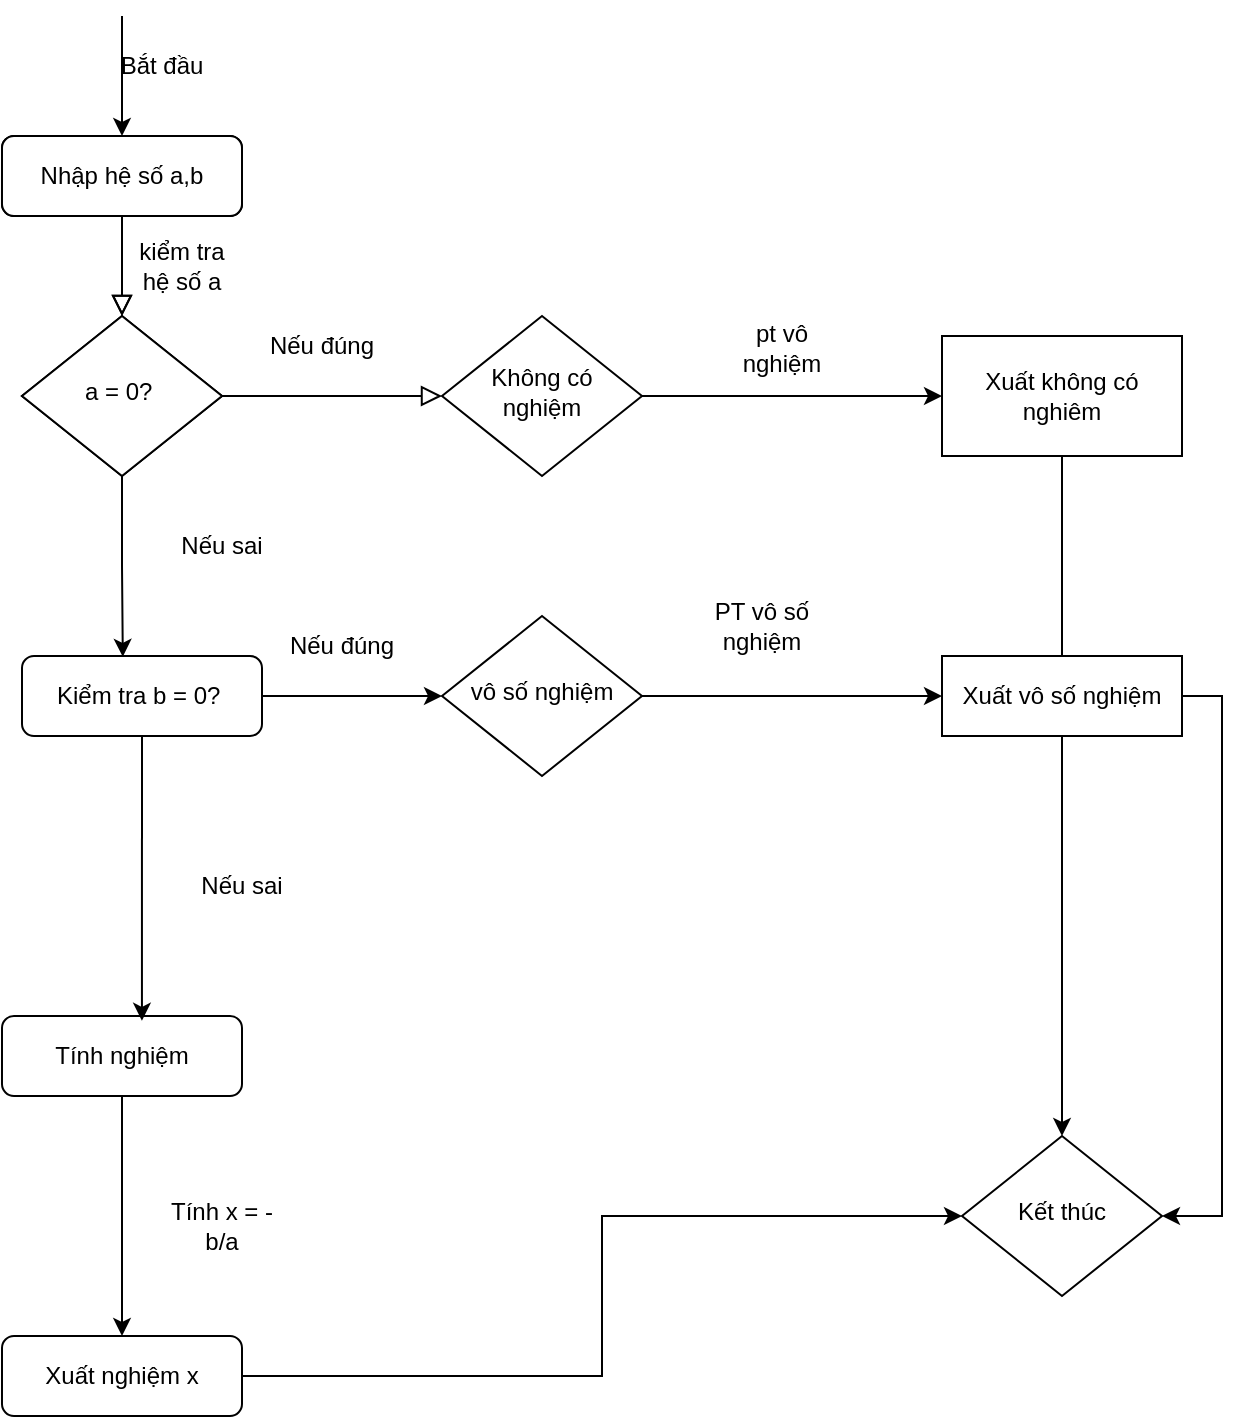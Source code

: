 <mxfile version="25.0.3">
  <diagram id="C5RBs43oDa-KdzZeNtuy" name="Page-1">
    <mxGraphModel dx="1389" dy="753" grid="1" gridSize="10" guides="1" tooltips="1" connect="1" arrows="1" fold="1" page="1" pageScale="1" pageWidth="827" pageHeight="1169" math="0" shadow="0">
      <root>
        <mxCell id="WIyWlLk6GJQsqaUBKTNV-0" />
        <mxCell id="WIyWlLk6GJQsqaUBKTNV-1" parent="WIyWlLk6GJQsqaUBKTNV-0" />
        <mxCell id="TFiSwlxjFcwlnJJBceog-0" value="" style="rounded=0;html=1;jettySize=auto;orthogonalLoop=1;fontSize=11;endArrow=block;endFill=0;endSize=8;strokeWidth=1;shadow=0;labelBackgroundColor=none;edgeStyle=orthogonalEdgeStyle;" parent="WIyWlLk6GJQsqaUBKTNV-1" source="TFiSwlxjFcwlnJJBceog-1" target="TFiSwlxjFcwlnJJBceog-2" edge="1">
          <mxGeometry relative="1" as="geometry" />
        </mxCell>
        <mxCell id="TFiSwlxjFcwlnJJBceog-1" value="Lamp doesn&#39;t work" style="rounded=1;whiteSpace=wrap;html=1;fontSize=12;glass=0;strokeWidth=1;shadow=0;" parent="WIyWlLk6GJQsqaUBKTNV-1" vertex="1">
          <mxGeometry x="160" y="80" width="120" height="40" as="geometry" />
        </mxCell>
        <mxCell id="TFiSwlxjFcwlnJJBceog-2" value="Lamp&lt;br&gt;plugged in?" style="rhombus;whiteSpace=wrap;html=1;shadow=0;fontFamily=Helvetica;fontSize=12;align=center;strokeWidth=1;spacing=6;spacingTop=-4;" parent="WIyWlLk6GJQsqaUBKTNV-1" vertex="1">
          <mxGeometry x="170" y="170" width="100" height="80" as="geometry" />
        </mxCell>
        <mxCell id="TFiSwlxjFcwlnJJBceog-4" style="edgeStyle=orthogonalEdgeStyle;rounded=0;orthogonalLoop=1;jettySize=auto;html=1;exitX=0.5;exitY=1;exitDx=0;exitDy=0;" parent="WIyWlLk6GJQsqaUBKTNV-1" source="TFiSwlxjFcwlnJJBceog-5" target="TFiSwlxjFcwlnJJBceog-29" edge="1">
          <mxGeometry relative="1" as="geometry" />
        </mxCell>
        <mxCell id="TFiSwlxjFcwlnJJBceog-5" value="Tính nghiệm" style="rounded=1;whiteSpace=wrap;html=1;fontSize=12;glass=0;strokeWidth=1;shadow=0;" parent="WIyWlLk6GJQsqaUBKTNV-1" vertex="1">
          <mxGeometry x="160" y="520" width="120" height="40" as="geometry" />
        </mxCell>
        <mxCell id="TFiSwlxjFcwlnJJBceog-6" value="" style="rounded=0;html=1;jettySize=auto;orthogonalLoop=1;fontSize=11;endArrow=block;endFill=0;endSize=8;strokeWidth=1;shadow=0;labelBackgroundColor=none;edgeStyle=orthogonalEdgeStyle;" parent="WIyWlLk6GJQsqaUBKTNV-1" source="TFiSwlxjFcwlnJJBceog-7" target="TFiSwlxjFcwlnJJBceog-9" edge="1">
          <mxGeometry relative="1" as="geometry" />
        </mxCell>
        <mxCell id="TFiSwlxjFcwlnJJBceog-7" value="Nhập hệ số a,b" style="rounded=1;whiteSpace=wrap;html=1;fontSize=12;glass=0;strokeWidth=1;shadow=0;" parent="WIyWlLk6GJQsqaUBKTNV-1" vertex="1">
          <mxGeometry x="160" y="80" width="120" height="40" as="geometry" />
        </mxCell>
        <mxCell id="TFiSwlxjFcwlnJJBceog-8" value="" style="rounded=0;html=1;jettySize=auto;orthogonalLoop=1;fontSize=11;endArrow=block;endFill=0;endSize=8;strokeWidth=1;shadow=0;labelBackgroundColor=none;edgeStyle=orthogonalEdgeStyle;" parent="WIyWlLk6GJQsqaUBKTNV-1" source="TFiSwlxjFcwlnJJBceog-9" target="TFiSwlxjFcwlnJJBceog-11" edge="1">
          <mxGeometry y="20" relative="1" as="geometry">
            <mxPoint as="offset" />
          </mxGeometry>
        </mxCell>
        <mxCell id="TFiSwlxjFcwlnJJBceog-9" value="a = 0?&amp;nbsp;" style="rhombus;whiteSpace=wrap;html=1;shadow=0;fontFamily=Helvetica;fontSize=12;align=center;strokeWidth=1;spacing=6;spacingTop=-4;" parent="WIyWlLk6GJQsqaUBKTNV-1" vertex="1">
          <mxGeometry x="170" y="170" width="100" height="80" as="geometry" />
        </mxCell>
        <mxCell id="TFiSwlxjFcwlnJJBceog-10" style="edgeStyle=orthogonalEdgeStyle;rounded=0;orthogonalLoop=1;jettySize=auto;html=1;exitX=1;exitY=0.5;exitDx=0;exitDy=0;entryX=0;entryY=0.5;entryDx=0;entryDy=0;" parent="WIyWlLk6GJQsqaUBKTNV-1" source="TFiSwlxjFcwlnJJBceog-11" target="fpbIQytCtxavnKpRvlfU-2" edge="1">
          <mxGeometry relative="1" as="geometry">
            <mxPoint x="670" y="430" as="targetPoint" />
          </mxGeometry>
        </mxCell>
        <mxCell id="TFiSwlxjFcwlnJJBceog-11" value="Không có nghiệm" style="rhombus;whiteSpace=wrap;html=1;shadow=0;fontFamily=Helvetica;fontSize=12;align=center;strokeWidth=1;spacing=6;spacingTop=-4;" parent="WIyWlLk6GJQsqaUBKTNV-1" vertex="1">
          <mxGeometry x="380" y="170" width="100" height="80" as="geometry" />
        </mxCell>
        <mxCell id="fpbIQytCtxavnKpRvlfU-1" style="edgeStyle=orthogonalEdgeStyle;rounded=0;orthogonalLoop=1;jettySize=auto;html=1;exitX=1;exitY=0.5;exitDx=0;exitDy=0;entryX=0;entryY=0.5;entryDx=0;entryDy=0;" edge="1" parent="WIyWlLk6GJQsqaUBKTNV-1" source="TFiSwlxjFcwlnJJBceog-13" target="TFiSwlxjFcwlnJJBceog-26">
          <mxGeometry relative="1" as="geometry" />
        </mxCell>
        <mxCell id="TFiSwlxjFcwlnJJBceog-13" value="Kiểm tra b = 0?&amp;nbsp;" style="rounded=1;whiteSpace=wrap;html=1;fontSize=12;glass=0;strokeWidth=1;shadow=0;" parent="WIyWlLk6GJQsqaUBKTNV-1" vertex="1">
          <mxGeometry x="170" y="340" width="120" height="40" as="geometry" />
        </mxCell>
        <mxCell id="TFiSwlxjFcwlnJJBceog-14" value="" style="endArrow=classic;html=1;rounded=0;entryX=0.5;entryY=0;entryDx=0;entryDy=0;" parent="WIyWlLk6GJQsqaUBKTNV-1" target="TFiSwlxjFcwlnJJBceog-7" edge="1">
          <mxGeometry width="50" height="50" relative="1" as="geometry">
            <mxPoint x="220" y="20" as="sourcePoint" />
            <mxPoint x="320" y="180" as="targetPoint" />
          </mxGeometry>
        </mxCell>
        <mxCell id="TFiSwlxjFcwlnJJBceog-15" value="Bắt đầu" style="text;html=1;align=center;verticalAlign=middle;whiteSpace=wrap;rounded=0;" parent="WIyWlLk6GJQsqaUBKTNV-1" vertex="1">
          <mxGeometry x="210" y="30" width="60" height="30" as="geometry" />
        </mxCell>
        <mxCell id="TFiSwlxjFcwlnJJBceog-16" value="kiểm tra hệ số a" style="text;html=1;align=center;verticalAlign=middle;whiteSpace=wrap;rounded=0;" parent="WIyWlLk6GJQsqaUBKTNV-1" vertex="1">
          <mxGeometry x="220" y="130" width="60" height="30" as="geometry" />
        </mxCell>
        <mxCell id="TFiSwlxjFcwlnJJBceog-17" value="Nếu đúng" style="text;html=1;align=center;verticalAlign=middle;whiteSpace=wrap;rounded=0;" parent="WIyWlLk6GJQsqaUBKTNV-1" vertex="1">
          <mxGeometry x="290" y="170" width="60" height="30" as="geometry" />
        </mxCell>
        <mxCell id="TFiSwlxjFcwlnJJBceog-18" style="edgeStyle=orthogonalEdgeStyle;rounded=0;orthogonalLoop=1;jettySize=auto;html=1;exitX=0.5;exitY=1;exitDx=0;exitDy=0;entryX=0.42;entryY=0.01;entryDx=0;entryDy=0;entryPerimeter=0;" parent="WIyWlLk6GJQsqaUBKTNV-1" source="TFiSwlxjFcwlnJJBceog-9" target="TFiSwlxjFcwlnJJBceog-13" edge="1">
          <mxGeometry relative="1" as="geometry" />
        </mxCell>
        <mxCell id="TFiSwlxjFcwlnJJBceog-19" value="Nếu sai" style="text;html=1;align=center;verticalAlign=middle;whiteSpace=wrap;rounded=0;" parent="WIyWlLk6GJQsqaUBKTNV-1" vertex="1">
          <mxGeometry x="240" y="270" width="60" height="30" as="geometry" />
        </mxCell>
        <mxCell id="TFiSwlxjFcwlnJJBceog-23" style="edgeStyle=orthogonalEdgeStyle;rounded=0;orthogonalLoop=1;jettySize=auto;html=1;exitX=0.5;exitY=1;exitDx=0;exitDy=0;entryX=0.583;entryY=0.06;entryDx=0;entryDy=0;entryPerimeter=0;" parent="WIyWlLk6GJQsqaUBKTNV-1" source="TFiSwlxjFcwlnJJBceog-13" target="TFiSwlxjFcwlnJJBceog-5" edge="1">
          <mxGeometry relative="1" as="geometry" />
        </mxCell>
        <mxCell id="TFiSwlxjFcwlnJJBceog-25" style="edgeStyle=orthogonalEdgeStyle;rounded=0;orthogonalLoop=1;jettySize=auto;html=1;exitX=1;exitY=0.5;exitDx=0;exitDy=0;entryX=0;entryY=0.5;entryDx=0;entryDy=0;" parent="WIyWlLk6GJQsqaUBKTNV-1" source="TFiSwlxjFcwlnJJBceog-26" target="fpbIQytCtxavnKpRvlfU-4" edge="1">
          <mxGeometry relative="1" as="geometry">
            <mxPoint x="620" y="470" as="targetPoint" />
          </mxGeometry>
        </mxCell>
        <mxCell id="TFiSwlxjFcwlnJJBceog-26" value="vô số nghiệm" style="rhombus;whiteSpace=wrap;html=1;shadow=0;fontFamily=Helvetica;fontSize=12;align=center;strokeWidth=1;spacing=6;spacingTop=-4;" parent="WIyWlLk6GJQsqaUBKTNV-1" vertex="1">
          <mxGeometry x="380" y="320" width="100" height="80" as="geometry" />
        </mxCell>
        <mxCell id="TFiSwlxjFcwlnJJBceog-27" value="Nếu đúng" style="text;html=1;align=center;verticalAlign=middle;whiteSpace=wrap;rounded=0;" parent="WIyWlLk6GJQsqaUBKTNV-1" vertex="1">
          <mxGeometry x="300" y="320" width="60" height="30" as="geometry" />
        </mxCell>
        <mxCell id="TFiSwlxjFcwlnJJBceog-28" style="edgeStyle=orthogonalEdgeStyle;rounded=0;orthogonalLoop=1;jettySize=auto;html=1;exitX=1;exitY=0.5;exitDx=0;exitDy=0;entryX=0;entryY=0.5;entryDx=0;entryDy=0;" parent="WIyWlLk6GJQsqaUBKTNV-1" source="TFiSwlxjFcwlnJJBceog-29" target="TFiSwlxjFcwlnJJBceog-32" edge="1">
          <mxGeometry relative="1" as="geometry" />
        </mxCell>
        <mxCell id="TFiSwlxjFcwlnJJBceog-29" value="Xuất nghiệm x" style="rounded=1;whiteSpace=wrap;html=1;fontSize=12;glass=0;strokeWidth=1;shadow=0;" parent="WIyWlLk6GJQsqaUBKTNV-1" vertex="1">
          <mxGeometry x="160" y="680" width="120" height="40" as="geometry" />
        </mxCell>
        <mxCell id="TFiSwlxjFcwlnJJBceog-30" value="Nếu sai" style="text;html=1;align=center;verticalAlign=middle;whiteSpace=wrap;rounded=0;" parent="WIyWlLk6GJQsqaUBKTNV-1" vertex="1">
          <mxGeometry x="250" y="440" width="60" height="30" as="geometry" />
        </mxCell>
        <mxCell id="TFiSwlxjFcwlnJJBceog-32" value="Kết thúc" style="rhombus;whiteSpace=wrap;html=1;shadow=0;fontFamily=Helvetica;fontSize=12;align=center;strokeWidth=1;spacing=6;spacingTop=-4;" parent="WIyWlLk6GJQsqaUBKTNV-1" vertex="1">
          <mxGeometry x="640" y="580" width="100" height="80" as="geometry" />
        </mxCell>
        <mxCell id="TFiSwlxjFcwlnJJBceog-33" value="Tính x = -b/a" style="text;html=1;align=center;verticalAlign=middle;whiteSpace=wrap;rounded=0;" parent="WIyWlLk6GJQsqaUBKTNV-1" vertex="1">
          <mxGeometry x="240" y="610" width="60" height="30" as="geometry" />
        </mxCell>
        <mxCell id="fpbIQytCtxavnKpRvlfU-6" style="edgeStyle=orthogonalEdgeStyle;rounded=0;orthogonalLoop=1;jettySize=auto;html=1;exitX=0.5;exitY=1;exitDx=0;exitDy=0;entryX=0.5;entryY=0;entryDx=0;entryDy=0;" edge="1" parent="WIyWlLk6GJQsqaUBKTNV-1" source="fpbIQytCtxavnKpRvlfU-2" target="TFiSwlxjFcwlnJJBceog-32">
          <mxGeometry relative="1" as="geometry" />
        </mxCell>
        <mxCell id="fpbIQytCtxavnKpRvlfU-2" value="Xuất không có nghiêm" style="rounded=0;whiteSpace=wrap;html=1;" vertex="1" parent="WIyWlLk6GJQsqaUBKTNV-1">
          <mxGeometry x="630" y="180" width="120" height="60" as="geometry" />
        </mxCell>
        <mxCell id="fpbIQytCtxavnKpRvlfU-3" value="PT vô số nghiệm" style="text;html=1;align=center;verticalAlign=middle;whiteSpace=wrap;rounded=0;" vertex="1" parent="WIyWlLk6GJQsqaUBKTNV-1">
          <mxGeometry x="510" y="310" width="60" height="30" as="geometry" />
        </mxCell>
        <mxCell id="fpbIQytCtxavnKpRvlfU-7" style="edgeStyle=orthogonalEdgeStyle;rounded=0;orthogonalLoop=1;jettySize=auto;html=1;exitX=1;exitY=0.5;exitDx=0;exitDy=0;entryX=1;entryY=0.5;entryDx=0;entryDy=0;" edge="1" parent="WIyWlLk6GJQsqaUBKTNV-1" source="fpbIQytCtxavnKpRvlfU-4" target="TFiSwlxjFcwlnJJBceog-32">
          <mxGeometry relative="1" as="geometry" />
        </mxCell>
        <mxCell id="fpbIQytCtxavnKpRvlfU-4" value="Xuất vô số nghiệm" style="rounded=0;whiteSpace=wrap;html=1;" vertex="1" parent="WIyWlLk6GJQsqaUBKTNV-1">
          <mxGeometry x="630" y="340" width="120" height="40" as="geometry" />
        </mxCell>
        <mxCell id="fpbIQytCtxavnKpRvlfU-5" value="pt vô nghiệm" style="text;html=1;align=center;verticalAlign=middle;whiteSpace=wrap;rounded=0;" vertex="1" parent="WIyWlLk6GJQsqaUBKTNV-1">
          <mxGeometry x="520" y="171" width="60" height="30" as="geometry" />
        </mxCell>
      </root>
    </mxGraphModel>
  </diagram>
</mxfile>
